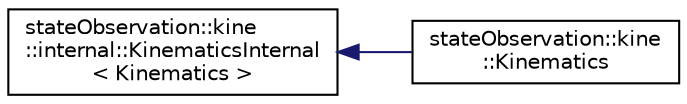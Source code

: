 digraph "Graphical Class Hierarchy"
{
 // LATEX_PDF_SIZE
  edge [fontname="Helvetica",fontsize="10",labelfontname="Helvetica",labelfontsize="10"];
  node [fontname="Helvetica",fontsize="10",shape=record];
  rankdir="LR";
  Node0 [label="stateObservation::kine\l::internal::KinematicsInternal\l\< Kinematics \>",height=0.2,width=0.4,color="black", fillcolor="white", style="filled",URL="$classstateObservation_1_1kine_1_1internal_1_1KinematicsInternal.html",tooltip=" "];
  Node0 -> Node1 [dir="back",color="midnightblue",fontsize="10",style="solid",fontname="Helvetica"];
  Node1 [label="stateObservation::kine\l::Kinematics",height=0.2,width=0.4,color="black", fillcolor="white", style="filled",URL="$structstateObservation_1_1kine_1_1Kinematics.html",tooltip="Class facilitating the manipulation of the kinematics of a frame within another and the associated op..."];
}
